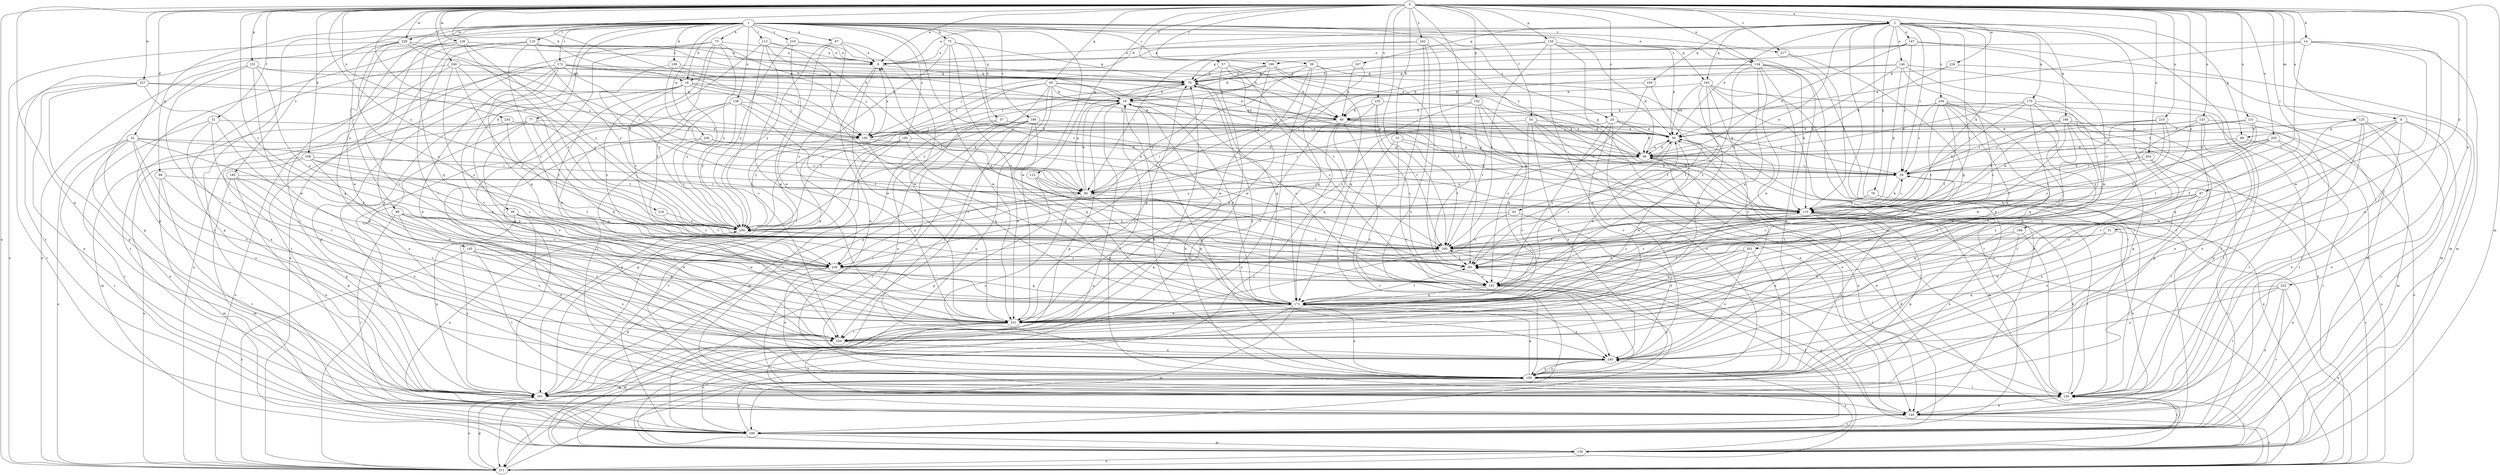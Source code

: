 strict digraph  {
0;
1;
2;
8;
9;
14;
15;
16;
19;
24;
29;
31;
32;
37;
39;
40;
43;
50;
51;
54;
57;
59;
60;
65;
67;
68;
69;
70;
73;
75;
77;
78;
80;
87;
89;
90;
100;
108;
109;
110;
113;
119;
120;
123;
125;
128;
130;
131;
133;
134;
138;
140;
145;
146;
147;
150;
151;
152;
155;
161;
163;
166;
167;
168;
169;
170;
171;
172;
180;
182;
185;
189;
190;
191;
200;
201;
204;
205;
210;
211;
216;
217;
219;
220;
226;
227;
229;
230;
231;
232;
234;
235;
236;
240;
242;
249;
250;
259;
0 -> 2  [label=a];
0 -> 8  [label=a];
0 -> 9  [label=a];
0 -> 14  [label=b];
0 -> 15  [label=b];
0 -> 16  [label=b];
0 -> 24  [label=c];
0 -> 31  [label=d];
0 -> 32  [label=d];
0 -> 51  [label=f];
0 -> 54  [label=f];
0 -> 57  [label=f];
0 -> 59  [label=f];
0 -> 60  [label=f];
0 -> 65  [label=g];
0 -> 87  [label=i];
0 -> 100  [label=j];
0 -> 108  [label=k];
0 -> 123  [label=m];
0 -> 125  [label=m];
0 -> 128  [label=m];
0 -> 130  [label=m];
0 -> 131  [label=n];
0 -> 133  [label=n];
0 -> 134  [label=n];
0 -> 151  [label=p];
0 -> 152  [label=p];
0 -> 155  [label=p];
0 -> 161  [label=p];
0 -> 200  [label=t];
0 -> 201  [label=u];
0 -> 204  [label=u];
0 -> 205  [label=u];
0 -> 210  [label=u];
0 -> 211  [label=u];
0 -> 216  [label=v];
0 -> 217  [label=v];
0 -> 226  [label=w];
0 -> 227  [label=w];
0 -> 229  [label=w];
0 -> 232  [label=x];
0 -> 234  [label=x];
0 -> 235  [label=x];
0 -> 242  [label=y];
0 -> 249  [label=y];
0 -> 250  [label=y];
0 -> 259  [label=z];
1 -> 16  [label=b];
1 -> 24  [label=c];
1 -> 29  [label=c];
1 -> 37  [label=d];
1 -> 39  [label=d];
1 -> 67  [label=g];
1 -> 68  [label=g];
1 -> 73  [label=h];
1 -> 75  [label=h];
1 -> 77  [label=h];
1 -> 89  [label=i];
1 -> 109  [label=k];
1 -> 113  [label=l];
1 -> 119  [label=l];
1 -> 134  [label=n];
1 -> 138  [label=n];
1 -> 145  [label=o];
1 -> 163  [label=q];
1 -> 172  [label=r];
1 -> 180  [label=r];
1 -> 182  [label=s];
1 -> 185  [label=s];
1 -> 189  [label=s];
1 -> 190  [label=s];
1 -> 200  [label=t];
1 -> 217  [label=v];
1 -> 219  [label=v];
1 -> 220  [label=v];
1 -> 229  [label=w];
1 -> 230  [label=w];
1 -> 231  [label=w];
2 -> 9  [label=a];
2 -> 16  [label=b];
2 -> 29  [label=c];
2 -> 43  [label=e];
2 -> 50  [label=e];
2 -> 69  [label=g];
2 -> 78  [label=h];
2 -> 110  [label=k];
2 -> 120  [label=l];
2 -> 146  [label=o];
2 -> 147  [label=o];
2 -> 161  [label=p];
2 -> 163  [label=q];
2 -> 166  [label=q];
2 -> 167  [label=q];
2 -> 168  [label=q];
2 -> 169  [label=q];
2 -> 170  [label=q];
2 -> 180  [label=r];
2 -> 200  [label=t];
2 -> 236  [label=x];
8 -> 60  [label=f];
8 -> 69  [label=g];
8 -> 120  [label=l];
8 -> 140  [label=n];
8 -> 180  [label=r];
8 -> 220  [label=v];
8 -> 231  [label=w];
9 -> 70  [label=g];
9 -> 150  [label=o];
9 -> 231  [label=w];
14 -> 50  [label=e];
14 -> 130  [label=m];
14 -> 150  [label=o];
14 -> 190  [label=s];
14 -> 200  [label=t];
14 -> 231  [label=w];
15 -> 40  [label=d];
15 -> 150  [label=o];
15 -> 180  [label=r];
15 -> 200  [label=t];
16 -> 19  [label=b];
16 -> 100  [label=j];
16 -> 110  [label=k];
16 -> 120  [label=l];
16 -> 161  [label=p];
16 -> 231  [label=w];
16 -> 250  [label=y];
16 -> 259  [label=z];
19 -> 80  [label=h];
19 -> 120  [label=l];
19 -> 150  [label=o];
19 -> 161  [label=p];
19 -> 191  [label=s];
19 -> 211  [label=u];
19 -> 250  [label=y];
24 -> 29  [label=c];
24 -> 40  [label=d];
24 -> 50  [label=e];
24 -> 100  [label=j];
24 -> 150  [label=o];
24 -> 191  [label=s];
24 -> 220  [label=v];
29 -> 70  [label=g];
29 -> 90  [label=i];
29 -> 110  [label=k];
31 -> 140  [label=n];
31 -> 200  [label=t];
31 -> 231  [label=w];
31 -> 259  [label=z];
32 -> 40  [label=d];
32 -> 90  [label=i];
32 -> 140  [label=n];
32 -> 150  [label=o];
32 -> 180  [label=r];
32 -> 211  [label=u];
32 -> 220  [label=v];
32 -> 259  [label=z];
37 -> 50  [label=e];
37 -> 100  [label=j];
37 -> 110  [label=k];
37 -> 130  [label=m];
39 -> 150  [label=o];
39 -> 161  [label=p];
39 -> 200  [label=t];
39 -> 231  [label=w];
39 -> 250  [label=y];
40 -> 29  [label=c];
40 -> 50  [label=e];
40 -> 70  [label=g];
40 -> 120  [label=l];
40 -> 140  [label=n];
40 -> 250  [label=y];
43 -> 240  [label=x];
43 -> 250  [label=y];
43 -> 259  [label=z];
50 -> 40  [label=d];
50 -> 130  [label=m];
50 -> 191  [label=s];
50 -> 231  [label=w];
51 -> 50  [label=e];
51 -> 180  [label=r];
51 -> 220  [label=v];
51 -> 231  [label=w];
51 -> 240  [label=x];
54 -> 50  [label=e];
54 -> 90  [label=i];
54 -> 110  [label=k];
54 -> 140  [label=n];
54 -> 220  [label=v];
54 -> 240  [label=x];
57 -> 70  [label=g];
57 -> 80  [label=h];
57 -> 130  [label=m];
57 -> 191  [label=s];
57 -> 200  [label=t];
59 -> 70  [label=g];
59 -> 110  [label=k];
59 -> 171  [label=q];
59 -> 211  [label=u];
59 -> 231  [label=w];
59 -> 259  [label=z];
60 -> 9  [label=a];
60 -> 191  [label=s];
65 -> 19  [label=b];
65 -> 40  [label=d];
65 -> 50  [label=e];
65 -> 80  [label=h];
65 -> 100  [label=j];
65 -> 140  [label=n];
65 -> 161  [label=p];
65 -> 220  [label=v];
65 -> 250  [label=y];
67 -> 9  [label=a];
67 -> 120  [label=l];
67 -> 231  [label=w];
67 -> 250  [label=y];
67 -> 259  [label=z];
68 -> 90  [label=i];
68 -> 130  [label=m];
68 -> 161  [label=p];
68 -> 180  [label=r];
69 -> 29  [label=c];
69 -> 40  [label=d];
69 -> 120  [label=l];
70 -> 19  [label=b];
70 -> 100  [label=j];
70 -> 240  [label=x];
70 -> 250  [label=y];
73 -> 9  [label=a];
73 -> 19  [label=b];
73 -> 60  [label=f];
73 -> 150  [label=o];
73 -> 191  [label=s];
73 -> 211  [label=u];
73 -> 250  [label=y];
75 -> 9  [label=a];
75 -> 70  [label=g];
75 -> 110  [label=k];
75 -> 161  [label=p];
75 -> 191  [label=s];
75 -> 231  [label=w];
77 -> 100  [label=j];
77 -> 150  [label=o];
77 -> 171  [label=q];
77 -> 200  [label=t];
77 -> 211  [label=u];
77 -> 220  [label=v];
78 -> 110  [label=k];
78 -> 180  [label=r];
80 -> 50  [label=e];
80 -> 90  [label=i];
80 -> 110  [label=k];
80 -> 171  [label=q];
80 -> 180  [label=r];
80 -> 240  [label=x];
87 -> 110  [label=k];
87 -> 150  [label=o];
87 -> 231  [label=w];
87 -> 240  [label=x];
87 -> 259  [label=z];
89 -> 180  [label=r];
89 -> 220  [label=v];
89 -> 231  [label=w];
89 -> 240  [label=x];
89 -> 250  [label=y];
89 -> 259  [label=z];
90 -> 19  [label=b];
90 -> 70  [label=g];
90 -> 110  [label=k];
90 -> 150  [label=o];
90 -> 171  [label=q];
90 -> 259  [label=z];
100 -> 9  [label=a];
100 -> 29  [label=c];
100 -> 161  [label=p];
100 -> 171  [label=q];
108 -> 29  [label=c];
108 -> 60  [label=f];
108 -> 161  [label=p];
108 -> 211  [label=u];
108 -> 231  [label=w];
108 -> 259  [label=z];
109 -> 70  [label=g];
109 -> 90  [label=i];
109 -> 100  [label=j];
109 -> 250  [label=y];
110 -> 29  [label=c];
110 -> 60  [label=f];
110 -> 70  [label=g];
110 -> 120  [label=l];
110 -> 140  [label=n];
110 -> 150  [label=o];
110 -> 161  [label=p];
110 -> 191  [label=s];
110 -> 240  [label=x];
110 -> 250  [label=y];
113 -> 9  [label=a];
113 -> 161  [label=p];
113 -> 191  [label=s];
113 -> 200  [label=t];
113 -> 220  [label=v];
113 -> 231  [label=w];
119 -> 9  [label=a];
119 -> 80  [label=h];
119 -> 120  [label=l];
119 -> 220  [label=v];
119 -> 240  [label=x];
119 -> 250  [label=y];
119 -> 259  [label=z];
120 -> 19  [label=b];
120 -> 110  [label=k];
120 -> 140  [label=n];
120 -> 180  [label=r];
123 -> 60  [label=f];
123 -> 90  [label=i];
123 -> 161  [label=p];
123 -> 171  [label=q];
125 -> 50  [label=e];
125 -> 140  [label=n];
125 -> 150  [label=o];
125 -> 161  [label=p];
125 -> 171  [label=q];
125 -> 180  [label=r];
128 -> 9  [label=a];
128 -> 50  [label=e];
128 -> 161  [label=p];
128 -> 171  [label=q];
128 -> 200  [label=t];
128 -> 211  [label=u];
128 -> 250  [label=y];
130 -> 40  [label=d];
130 -> 70  [label=g];
130 -> 120  [label=l];
130 -> 211  [label=u];
130 -> 240  [label=x];
131 -> 40  [label=d];
131 -> 50  [label=e];
131 -> 60  [label=f];
131 -> 130  [label=m];
131 -> 200  [label=t];
133 -> 50  [label=e];
133 -> 100  [label=j];
133 -> 110  [label=k];
133 -> 120  [label=l];
133 -> 150  [label=o];
133 -> 240  [label=x];
134 -> 70  [label=g];
134 -> 90  [label=i];
134 -> 110  [label=k];
134 -> 120  [label=l];
134 -> 150  [label=o];
134 -> 171  [label=q];
134 -> 180  [label=r];
134 -> 191  [label=s];
134 -> 231  [label=w];
138 -> 60  [label=f];
138 -> 80  [label=h];
138 -> 110  [label=k];
138 -> 120  [label=l];
138 -> 211  [label=u];
138 -> 220  [label=v];
138 -> 250  [label=y];
140 -> 180  [label=r];
140 -> 211  [label=u];
145 -> 120  [label=l];
145 -> 171  [label=q];
145 -> 211  [label=u];
145 -> 240  [label=x];
145 -> 259  [label=z];
146 -> 70  [label=g];
146 -> 80  [label=h];
146 -> 110  [label=k];
146 -> 130  [label=m];
146 -> 150  [label=o];
146 -> 191  [label=s];
146 -> 250  [label=y];
147 -> 9  [label=a];
147 -> 19  [label=b];
147 -> 29  [label=c];
147 -> 40  [label=d];
147 -> 130  [label=m];
147 -> 231  [label=w];
150 -> 19  [label=b];
150 -> 120  [label=l];
150 -> 161  [label=p];
150 -> 171  [label=q];
150 -> 191  [label=s];
150 -> 240  [label=x];
151 -> 19  [label=b];
151 -> 70  [label=g];
151 -> 161  [label=p];
151 -> 220  [label=v];
151 -> 231  [label=w];
151 -> 259  [label=z];
152 -> 80  [label=h];
152 -> 140  [label=n];
152 -> 171  [label=q];
152 -> 191  [label=s];
152 -> 200  [label=t];
152 -> 259  [label=z];
155 -> 9  [label=a];
155 -> 40  [label=d];
155 -> 50  [label=e];
155 -> 70  [label=g];
155 -> 110  [label=k];
155 -> 200  [label=t];
155 -> 211  [label=u];
155 -> 240  [label=x];
161 -> 211  [label=u];
161 -> 250  [label=y];
163 -> 19  [label=b];
163 -> 50  [label=e];
163 -> 60  [label=f];
163 -> 120  [label=l];
163 -> 140  [label=n];
163 -> 211  [label=u];
163 -> 220  [label=v];
163 -> 231  [label=w];
166 -> 29  [label=c];
166 -> 50  [label=e];
166 -> 60  [label=f];
166 -> 110  [label=k];
166 -> 120  [label=l];
166 -> 161  [label=p];
166 -> 171  [label=q];
166 -> 191  [label=s];
167 -> 70  [label=g];
167 -> 80  [label=h];
167 -> 90  [label=i];
168 -> 120  [label=l];
168 -> 150  [label=o];
168 -> 200  [label=t];
168 -> 231  [label=w];
169 -> 19  [label=b];
169 -> 60  [label=f];
169 -> 90  [label=i];
170 -> 40  [label=d];
170 -> 80  [label=h];
170 -> 110  [label=k];
170 -> 120  [label=l];
170 -> 220  [label=v];
170 -> 231  [label=w];
170 -> 240  [label=x];
171 -> 19  [label=b];
171 -> 50  [label=e];
171 -> 60  [label=f];
171 -> 70  [label=g];
171 -> 130  [label=m];
171 -> 150  [label=o];
171 -> 211  [label=u];
171 -> 231  [label=w];
171 -> 240  [label=x];
172 -> 40  [label=d];
172 -> 70  [label=g];
172 -> 90  [label=i];
172 -> 100  [label=j];
172 -> 171  [label=q];
172 -> 180  [label=r];
172 -> 211  [label=u];
172 -> 220  [label=v];
172 -> 240  [label=x];
180 -> 50  [label=e];
180 -> 60  [label=f];
180 -> 130  [label=m];
180 -> 150  [label=o];
182 -> 40  [label=d];
182 -> 120  [label=l];
182 -> 161  [label=p];
182 -> 171  [label=q];
182 -> 180  [label=r];
185 -> 90  [label=i];
185 -> 130  [label=m];
185 -> 140  [label=n];
185 -> 150  [label=o];
185 -> 220  [label=v];
189 -> 50  [label=e];
189 -> 110  [label=k];
189 -> 120  [label=l];
189 -> 150  [label=o];
189 -> 171  [label=q];
189 -> 180  [label=r];
189 -> 231  [label=w];
189 -> 240  [label=x];
189 -> 250  [label=y];
190 -> 19  [label=b];
190 -> 70  [label=g];
190 -> 100  [label=j];
190 -> 171  [label=q];
190 -> 211  [label=u];
190 -> 231  [label=w];
190 -> 250  [label=y];
191 -> 29  [label=c];
191 -> 140  [label=n];
191 -> 171  [label=q];
191 -> 250  [label=y];
200 -> 60  [label=f];
200 -> 110  [label=k];
200 -> 120  [label=l];
200 -> 220  [label=v];
200 -> 259  [label=z];
201 -> 60  [label=f];
201 -> 150  [label=o];
201 -> 171  [label=q];
201 -> 240  [label=x];
201 -> 259  [label=z];
204 -> 29  [label=c];
204 -> 120  [label=l];
204 -> 200  [label=t];
204 -> 220  [label=v];
205 -> 29  [label=c];
205 -> 40  [label=d];
205 -> 171  [label=q];
205 -> 180  [label=r];
205 -> 211  [label=u];
205 -> 250  [label=y];
210 -> 29  [label=c];
210 -> 100  [label=j];
210 -> 110  [label=k];
210 -> 200  [label=t];
210 -> 211  [label=u];
210 -> 259  [label=z];
211 -> 29  [label=c];
211 -> 50  [label=e];
211 -> 150  [label=o];
211 -> 161  [label=p];
211 -> 200  [label=t];
216 -> 200  [label=t];
216 -> 250  [label=y];
217 -> 110  [label=k];
217 -> 171  [label=q];
219 -> 9  [label=a];
219 -> 70  [label=g];
219 -> 231  [label=w];
219 -> 250  [label=y];
220 -> 240  [label=x];
226 -> 40  [label=d];
226 -> 70  [label=g];
226 -> 130  [label=m];
227 -> 19  [label=b];
227 -> 100  [label=j];
227 -> 140  [label=n];
227 -> 161  [label=p];
227 -> 171  [label=q];
227 -> 180  [label=r];
229 -> 9  [label=a];
229 -> 90  [label=i];
229 -> 110  [label=k];
229 -> 180  [label=r];
229 -> 211  [label=u];
229 -> 231  [label=w];
229 -> 259  [label=z];
230 -> 40  [label=d];
230 -> 90  [label=i];
230 -> 150  [label=o];
230 -> 250  [label=y];
231 -> 70  [label=g];
231 -> 130  [label=m];
231 -> 140  [label=n];
231 -> 220  [label=v];
232 -> 120  [label=l];
232 -> 140  [label=n];
232 -> 171  [label=q];
232 -> 180  [label=r];
232 -> 211  [label=u];
232 -> 240  [label=x];
234 -> 100  [label=j];
234 -> 130  [label=m];
234 -> 250  [label=y];
235 -> 40  [label=d];
235 -> 80  [label=h];
235 -> 191  [label=s];
235 -> 200  [label=t];
235 -> 220  [label=v];
236 -> 29  [label=c];
236 -> 60  [label=f];
236 -> 80  [label=h];
236 -> 161  [label=p];
236 -> 171  [label=q];
236 -> 180  [label=r];
236 -> 200  [label=t];
236 -> 220  [label=v];
236 -> 240  [label=x];
240 -> 150  [label=o];
242 -> 9  [label=a];
242 -> 60  [label=f];
242 -> 90  [label=i];
242 -> 150  [label=o];
242 -> 180  [label=r];
249 -> 60  [label=f];
249 -> 70  [label=g];
249 -> 80  [label=h];
249 -> 161  [label=p];
249 -> 180  [label=r];
249 -> 191  [label=s];
249 -> 250  [label=y];
250 -> 50  [label=e];
250 -> 140  [label=n];
250 -> 200  [label=t];
259 -> 150  [label=o];
259 -> 161  [label=p];
259 -> 171  [label=q];
}
